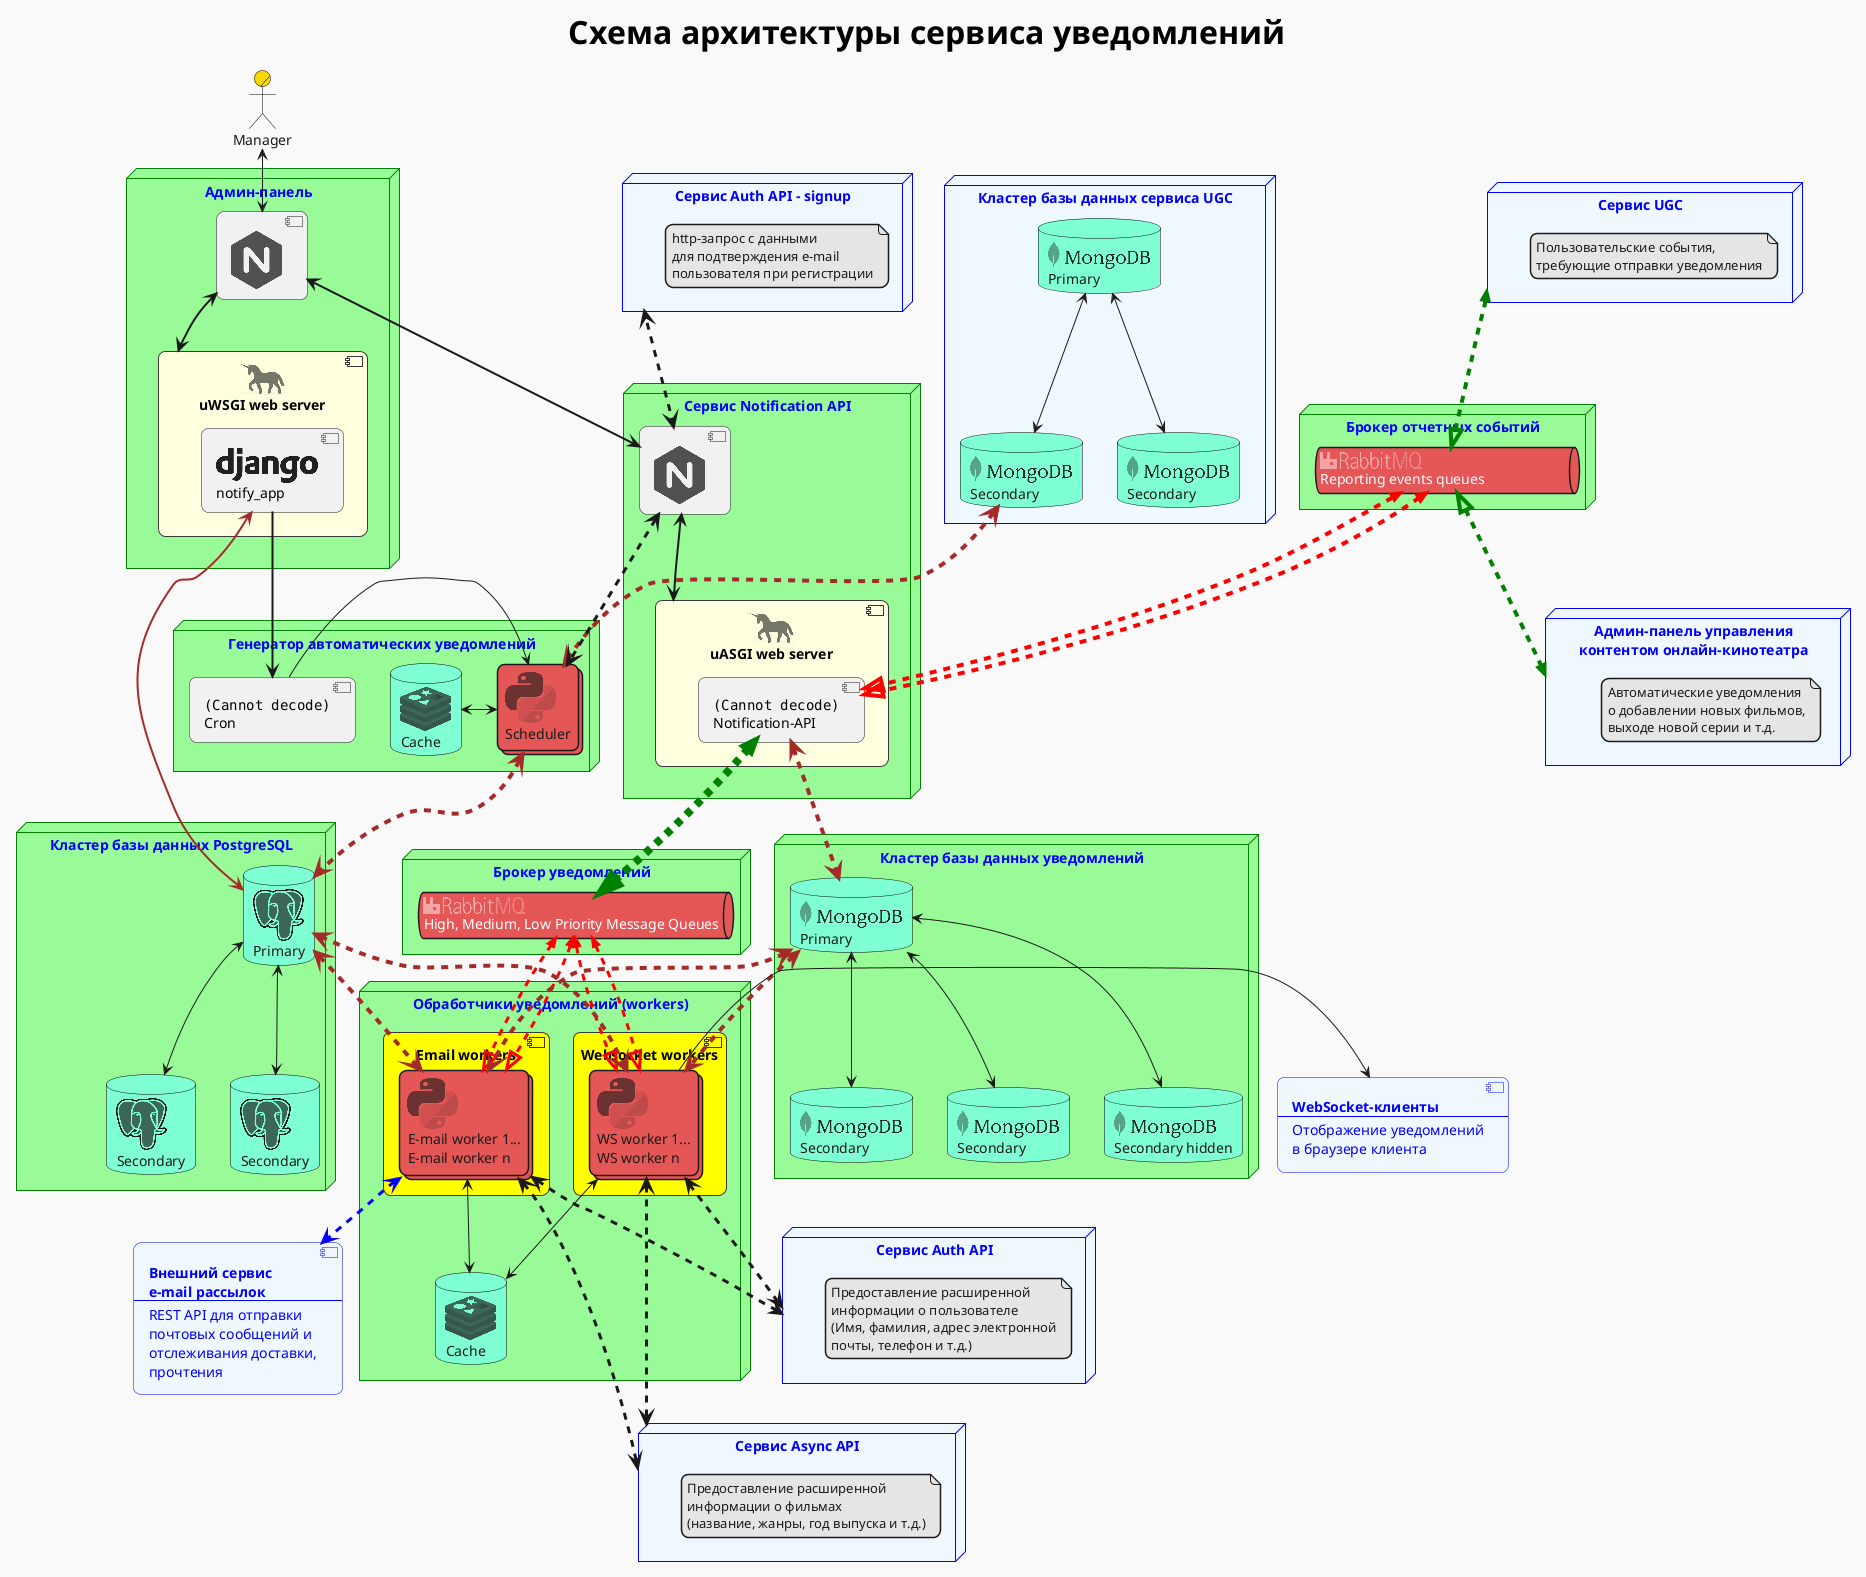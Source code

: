 @startuml
'https://plantuml.com/deployment-diagram
!theme mars

!include <logos/kafka>
!include <logos/elasticsearch>
!include <logos/nginx>
!include <logos/redis>
!include <logos/postgresql>
!include <logos/flask>
!include <logos/gunicorn>
!include <logos/jaeger>
!include <logos/django>
!include <logos/kibana>
!include <logos/python>
!include <logos/mongodb>
!include <logos/rabbitmq>


skinparam roundCorner 15
skinparam actor {
BorderColor black
BackgroundColor Gold
}
skinparam database {
BorderColor black
BackgroundColor Aquamarine
}

title <size:32>Схема архитектуры сервиса уведомлений


'Перечень основных узлов и компонентов диаграммы
actor/ Manager
node "Админ-панель" as admin_panel #palegreen;line:green;text:blue {
    component "<$nginx>" as nginx_notification_admin
    component "<$gunicorn>\nuWSGI web server" as gunicorn #lightyellow {
    component "<$django>\nnotify_app" as django
    }
    nginx_notification_admin <==> gunicorn
}
node "Сервис Notification API" as notification_api #palegreen;line:green;text:blue {
    component "<$nginx>" as nginx_notification
    component "<$gunicorn>\nuASGI web server" as uvicorn #lightyellow {
    component "<img:FastAPI.png>\nNotification-API" as notification_web_api
    }
    nginx_notification <==> uvicorn
}
node "Кластер базы данных уведомлений" as notification_db #palegreen;line:green;text:blue {
    database "<$mongodb>\nPrimary" as mongodb_notification_primary
    database "<$mongodb>\nSecondary" as mongodb_notification_secondary_1
    database "<$mongodb>\nSecondary" as mongodb_notification_secondary_2
    database "<$mongodb>\nSecondary hidden" as mongodb_notification_secondary_3

    mongodb_notification_primary <-down-> mongodb_notification_secondary_1
    mongodb_notification_primary <-down-> mongodb_notification_secondary_2
    mongodb_notification_primary <-down-> mongodb_notification_secondary_3
}
node "Генератор автоматических уведомлений" as scheduler #palegreen;line:green;text:blue {
    collections "<$python>\nScheduler" as script_scheduler
    component "<img:cron.png>\nCron" as crontab
    database "<$redis>\nCache" as redis_scheduler

    crontab -> script_scheduler
    redis_scheduler <-> script_scheduler
}
node "Брокер отчетных событий" as queues_reporting_events #palegreen;line:green;text:blue {
    queue "<$rabbitmq>\nReporting events queues                      " as rabbitmq_reporting_events
}

node "Брокер уведомлений" as queue_events #palegreen;line:green;text:blue {
    queue "<$rabbitmq>\nHigh, Medium, Low Priority Message Queues" as rabbitmq_message_queues
}

node "Обработчики уведомлений (workers)" as workers #palegreen;line:green;text:blue {
component "Websocket workers" as websocket_workers #yellow {
    collections "<$python>\nWS worker 1...\nWS worker n" as ws_workers
    }
component "Email workers" as email_workers #yellow {
    collections "<$python>\nE-mail worker 1...\nE-mail worker n" as em_workers
    }
    database "<$redis>\nCache" as redis_workers
'    websocket_workers -- email_workers #white
    ws_workers <--> redis_workers
    em_workers <--> redis_workers
}

node "Сервис UGC" as ugc_service #aliceblue;line:blue;text:blue {
    note as note1
    Пользовательские события,
    требующие отправки уведомления
    end note
}
node "Сервис Auth API" as auth_service #aliceblue;line:blue;text:blue {
    note as note2
    Предоставление расширенной
    информации о пользователе
    (Имя, фамилия, адрес электронной
    почты, телефон и т.д.)
    end note

}
node "Сервис Async API" as async_service #aliceblue;line:blue;text:blue {
    note as note3
    Предоставление расширенной
    информации о фильмах
    (название, жанры, год выпуска и т.д.)
    end note
}
node "Админ-панель управления\nконтентом онлайн-кинотеатра" as movies_admin_service #aliceblue;line:blue;text:blue {
    note as note4
    Автоматические уведомления
    о добавлении новых фильмов,
    выходе новой серии и т.д.
    end note
}
ugc_service -[hidden]- movies_admin_service
movies_admin_service -[hidden]- auth_service
auth_service -[hidden]- async_service

node "Кластер базы данных сервиса UGC" as ugc_db #aliceblue;line:blue;text:blue {
    database "<$mongodb>\nPrimary" as mongodb_ugc_primary
    database "<$mongodb>\nSecondary" as mongodb_ugc_secondary_1
    database "<$mongodb>\nSecondary" as mongodb_ugc_secondary_2

    mongodb_ugc_primary <--> mongodb_ugc_secondary_1
    mongodb_ugc_primary <--> mongodb_ugc_secondary_2
}
node "Кластер базы данных PostgreSQL" as postgres #palegreen;line:green;text:blue {
    database "<$postgresql>\nPrimary" as postgres_primary
    database "<$postgresql>\nSecondary" as postgres_secondary_1
    database "<$postgresql>\nSecondary" as postgres_secondary_2

    postgres_primary <--> postgres_secondary_1
    postgres_primary <--> postgres_secondary_2
}
node "Сервис Auth API - signup" as auth_service1 #aliceblue;line:blue;text:blue {
    note as note5
    http-запрос с данными
    для подтверждения e-mail
    пользователя при регистрации
    end note
}

component external_email_service #aliceblue;line:blue;text:blue [
<b>Внешний сервис
<b>e-mail рассылок
---
REST API для отправки
почтовых сообщений и
отслеживания доставки,
прочтения
]

component ws_clients #aliceblue;line:blue;text:blue [
<b>WebSocket-клиенты
---
Отображение уведомлений
в браузере клиента
]

'Связи между компонентами
Manager <--> nginx_notification_admin
django <=[#brown,thickness=4]=> postgres_primary

notification_web_api <-[#brown,dashed,thickness=4]-> mongodb_notification_primary
ugc_service <<-[#green,dashed,thickness=4]-|> rabbitmq_reporting_events
rabbitmq_reporting_events <|-[#green,dashed,thickness=4]->> movies_admin_service

rabbitmq_reporting_events <<-[#red,dashed,thickness=4]-|> notification_web_api
rabbitmq_reporting_events <<-[#red,dashed,thickness=4]-|> notification_web_api
rabbitmq_message_queues  <<-[#red,dashed,thickness=3]-|> ws_workers
rabbitmq_message_queues  <<-[#red,dashed,thickness=3]-|> ws_workers
rabbitmq_message_queues  <<-[#red,dashed,thickness=3]-|> em_workers
rabbitmq_message_queues  <<-[#red,dashed,thickness=3]-|> em_workers
em_workers <-[#blue,dashed,thickness=3]-> external_email_service

notification_web_api <<-[#green,dashed,thickness=8]-|> rabbitmq_message_queues
nginx_notification_admin <==> nginx_notification

mongodb_notification_primary <-[#brown,dashed,thickness=4]-> ws_workers
mongodb_notification_primary <-[#brown,dashed,thickness=4]-> em_workers
postgres_primary <-[#brown,dashed,thickness=4]-> ws_workers
postgres_primary <-[#brown,dashed,thickness=4]-> em_workers
ws_workers <.[thickness=3].> async_service
em_workers <.[thickness=3].> async_service
ws_workers <.[thickness=3].> auth_service
em_workers <.[thickness=3].> auth_service

script_scheduler <-[#brown,dashed,thickness=4]-> postgres_primary
mongodb_ugc_secondary_2 <-[#brown,dashed,thickness=4]-> script_scheduler
django ==> crontab
nginx_notification <.[thickness=3].> script_scheduler
auth_service1 <.[thickness=3].> nginx_notification
ws_workers -> ws_clients

@enduml
